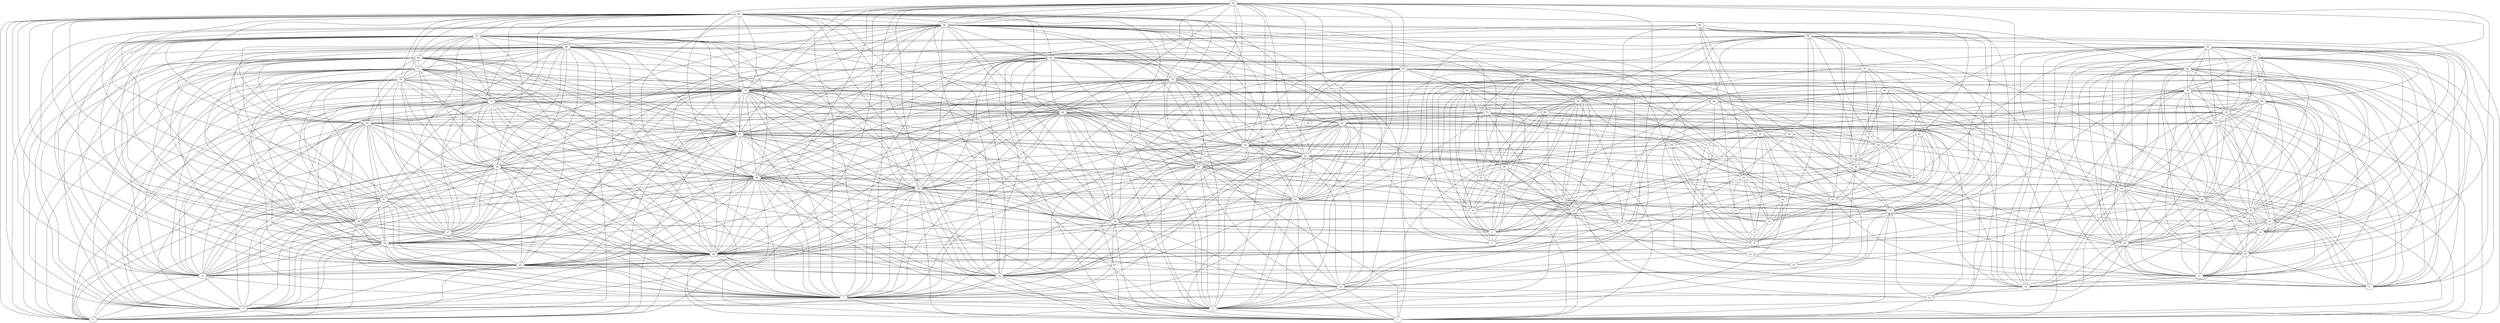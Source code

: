 digraph "sensornet-topology" {
label = "";
rankdir="BT";"0"->"5" [arrowhead = "both"] 
"0"->"13" [arrowhead = "both"] 
"0"->"21" [arrowhead = "both"] 
"0"->"24" [arrowhead = "both"] 
"0"->"26" [arrowhead = "both"] 
"0"->"27" [arrowhead = "both"] 
"0"->"38" [arrowhead = "both"] 
"0"->"39" [arrowhead = "both"] 
"0"->"41" [arrowhead = "both"] 
"0"->"45" [arrowhead = "both"] 
"0"->"55" [arrowhead = "both"] 
"0"->"63" [arrowhead = "both"] 
"0"->"71" [arrowhead = "both"] 
"0"->"74" [arrowhead = "both"] 
"0"->"76" [arrowhead = "both"] 
"0"->"77" [arrowhead = "both"] 
"0"->"88" [arrowhead = "both"] 
"0"->"89" [arrowhead = "both"] 
"0"->"90" [arrowhead = "both"] 
"0"->"91" [arrowhead = "both"] 
"0"->"95" [arrowhead = "both"] 
"1"->"2" [arrowhead = "both"] 
"1"->"7" [arrowhead = "both"] 
"1"->"12" [arrowhead = "both"] 
"1"->"14" [arrowhead = "both"] 
"1"->"16" [arrowhead = "both"] 
"1"->"23" [arrowhead = "both"] 
"1"->"28" [arrowhead = "both"] 
"1"->"37" [arrowhead = "both"] 
"1"->"40" [arrowhead = "both"] 
"1"->"42" [arrowhead = "both"] 
"1"->"43" [arrowhead = "both"] 
"1"->"47" [arrowhead = "both"] 
"1"->"52" [arrowhead = "both"] 
"1"->"62" [arrowhead = "both"] 
"1"->"64" [arrowhead = "both"] 
"1"->"66" [arrowhead = "both"] 
"1"->"73" [arrowhead = "both"] 
"1"->"77" [arrowhead = "both"] 
"1"->"78" [arrowhead = "both"] 
"1"->"84" [arrowhead = "both"] 
"1"->"87" [arrowhead = "both"] 
"1"->"90" [arrowhead = "both"] 
"1"->"93" [arrowhead = "both"] 
"1"->"97" [arrowhead = "both"] 
"1"->"98" [arrowhead = "both"] 
"2"->"7" [arrowhead = "both"] 
"2"->"14" [arrowhead = "both"] 
"2"->"16" [arrowhead = "both"] 
"2"->"24" [arrowhead = "both"] 
"2"->"28" [arrowhead = "both"] 
"2"->"29" [arrowhead = "both"] 
"2"->"37" [arrowhead = "both"] 
"2"->"40" [arrowhead = "both"] 
"2"->"43" [arrowhead = "both"] 
"2"->"45" [arrowhead = "both"] 
"2"->"47" [arrowhead = "both"] 
"2"->"49" [arrowhead = "both"] 
"2"->"51" [arrowhead = "both"] 
"2"->"57" [arrowhead = "both"] 
"2"->"59" [arrowhead = "both"] 
"2"->"64" [arrowhead = "both"] 
"2"->"66" [arrowhead = "both"] 
"2"->"74" [arrowhead = "both"] 
"2"->"78" [arrowhead = "both"] 
"2"->"87" [arrowhead = "both"] 
"2"->"90" [arrowhead = "both"] 
"2"->"91" [arrowhead = "both"] 
"2"->"93" [arrowhead = "both"] 
"2"->"95" [arrowhead = "both"] 
"2"->"97" [arrowhead = "both"] 
"3"->"4" [arrowhead = "both"] 
"3"->"20" [arrowhead = "both"] 
"3"->"30" [arrowhead = "both"] 
"3"->"33" [arrowhead = "both"] 
"3"->"42" [arrowhead = "both"] 
"3"->"54" [arrowhead = "both"] 
"3"->"83" [arrowhead = "both"] 
"3"->"86" [arrowhead = "both"] 
"3"->"92" [arrowhead = "both"] 
"4"->"18" [arrowhead = "both"] 
"4"->"20" [arrowhead = "both"] 
"4"->"23" [arrowhead = "both"] 
"4"->"33" [arrowhead = "both"] 
"4"->"42" [arrowhead = "both"] 
"4"->"45" [arrowhead = "both"] 
"4"->"53" [arrowhead = "both"] 
"4"->"65" [arrowhead = "both"] 
"4"->"68" [arrowhead = "both"] 
"4"->"70" [arrowhead = "both"] 
"4"->"83" [arrowhead = "both"] 
"4"->"89" [arrowhead = "both"] 
"4"->"92" [arrowhead = "both"] 
"4"->"99" [arrowhead = "both"] 
"5"->"7" [arrowhead = "both"] 
"5"->"13" [arrowhead = "both"] 
"5"->"16" [arrowhead = "both"] 
"5"->"21" [arrowhead = "both"] 
"5"->"23" [arrowhead = "both"] 
"5"->"24" [arrowhead = "both"] 
"5"->"26" [arrowhead = "both"] 
"5"->"27" [arrowhead = "both"] 
"5"->"38" [arrowhead = "both"] 
"5"->"39" [arrowhead = "both"] 
"5"->"41" [arrowhead = "both"] 
"5"->"43" [arrowhead = "both"] 
"5"->"45" [arrowhead = "both"] 
"5"->"57" [arrowhead = "both"] 
"5"->"63" [arrowhead = "both"] 
"5"->"66" [arrowhead = "both"] 
"5"->"71" [arrowhead = "both"] 
"5"->"74" [arrowhead = "both"] 
"5"->"76" [arrowhead = "both"] 
"5"->"77" [arrowhead = "both"] 
"5"->"88" [arrowhead = "both"] 
"5"->"89" [arrowhead = "both"] 
"5"->"91" [arrowhead = "both"] 
"5"->"93" [arrowhead = "both"] 
"5"->"95" [arrowhead = "both"] 
"6"->"17" [arrowhead = "both"] 
"6"->"19" [arrowhead = "both"] 
"6"->"24" [arrowhead = "both"] 
"6"->"29" [arrowhead = "both"] 
"6"->"32" [arrowhead = "both"] 
"6"->"34" [arrowhead = "both"] 
"6"->"35" [arrowhead = "both"] 
"6"->"36" [arrowhead = "both"] 
"6"->"44" [arrowhead = "both"] 
"6"->"61" [arrowhead = "both"] 
"6"->"67" [arrowhead = "both"] 
"6"->"69" [arrowhead = "both"] 
"6"->"79" [arrowhead = "both"] 
"6"->"82" [arrowhead = "both"] 
"6"->"84" [arrowhead = "both"] 
"6"->"85" [arrowhead = "both"] 
"6"->"87" [arrowhead = "both"] 
"6"->"94" [arrowhead = "both"] 
"7"->"13" [arrowhead = "both"] 
"7"->"14" [arrowhead = "both"] 
"7"->"16" [arrowhead = "both"] 
"7"->"21" [arrowhead = "both"] 
"7"->"24" [arrowhead = "both"] 
"7"->"26" [arrowhead = "both"] 
"7"->"27" [arrowhead = "both"] 
"7"->"28" [arrowhead = "both"] 
"7"->"38" [arrowhead = "both"] 
"7"->"39" [arrowhead = "both"] 
"7"->"40" [arrowhead = "both"] 
"7"->"41" [arrowhead = "both"] 
"7"->"43" [arrowhead = "both"] 
"7"->"45" [arrowhead = "both"] 
"7"->"47" [arrowhead = "both"] 
"7"->"51" [arrowhead = "both"] 
"7"->"52" [arrowhead = "both"] 
"7"->"55" [arrowhead = "both"] 
"7"->"56" [arrowhead = "both"] 
"7"->"63" [arrowhead = "both"] 
"7"->"64" [arrowhead = "both"] 
"7"->"66" [arrowhead = "both"] 
"7"->"71" [arrowhead = "both"] 
"7"->"74" [arrowhead = "both"] 
"7"->"76" [arrowhead = "both"] 
"7"->"77" [arrowhead = "both"] 
"7"->"78" [arrowhead = "both"] 
"7"->"88" [arrowhead = "both"] 
"7"->"89" [arrowhead = "both"] 
"7"->"90" [arrowhead = "both"] 
"7"->"93" [arrowhead = "both"] 
"7"->"95" [arrowhead = "both"] 
"7"->"97" [arrowhead = "both"] 
"8"->"9" [arrowhead = "both"] 
"8"->"11" [arrowhead = "both"] 
"8"->"28" [arrowhead = "both"] 
"8"->"31" [arrowhead = "both"] 
"8"->"33" [arrowhead = "both"] 
"8"->"49" [arrowhead = "both"] 
"8"->"59" [arrowhead = "both"] 
"8"->"61" [arrowhead = "both"] 
"8"->"81" [arrowhead = "both"] 
"8"->"89" [arrowhead = "both"] 
"8"->"99" [arrowhead = "both"] 
"9"->"11" [arrowhead = "both"] 
"9"->"43" [arrowhead = "both"] 
"9"->"58" [arrowhead = "both"] 
"9"->"61" [arrowhead = "both"] 
"10"->"22" [arrowhead = "both"] 
"10"->"34" [arrowhead = "both"] 
"10"->"56" [arrowhead = "both"] 
"10"->"61" [arrowhead = "both"] 
"10"->"72" [arrowhead = "both"] 
"10"->"82" [arrowhead = "both"] 
"11"->"23" [arrowhead = "both"] 
"11"->"48" [arrowhead = "both"] 
"11"->"49" [arrowhead = "both"] 
"11"->"58" [arrowhead = "both"] 
"11"->"59" [arrowhead = "both"] 
"11"->"73" [arrowhead = "both"] 
"11"->"86" [arrowhead = "both"] 
"11"->"92" [arrowhead = "both"] 
"11"->"98" [arrowhead = "both"] 
"11"->"99" [arrowhead = "both"] 
"12"->"14" [arrowhead = "both"] 
"12"->"15" [arrowhead = "both"] 
"12"->"37" [arrowhead = "both"] 
"12"->"51" [arrowhead = "both"] 
"12"->"64" [arrowhead = "both"] 
"12"->"71" [arrowhead = "both"] 
"12"->"87" [arrowhead = "both"] 
"13"->"21" [arrowhead = "both"] 
"13"->"23" [arrowhead = "both"] 
"13"->"24" [arrowhead = "both"] 
"13"->"26" [arrowhead = "both"] 
"13"->"27" [arrowhead = "both"] 
"13"->"38" [arrowhead = "both"] 
"13"->"39" [arrowhead = "both"] 
"13"->"41" [arrowhead = "both"] 
"13"->"45" [arrowhead = "both"] 
"13"->"55" [arrowhead = "both"] 
"13"->"57" [arrowhead = "both"] 
"13"->"70" [arrowhead = "both"] 
"13"->"71" [arrowhead = "both"] 
"13"->"73" [arrowhead = "both"] 
"13"->"74" [arrowhead = "both"] 
"13"->"76" [arrowhead = "both"] 
"13"->"77" [arrowhead = "both"] 
"13"->"78" [arrowhead = "both"] 
"13"->"88" [arrowhead = "both"] 
"13"->"89" [arrowhead = "both"] 
"13"->"91" [arrowhead = "both"] 
"13"->"95" [arrowhead = "both"] 
"14"->"16" [arrowhead = "both"] 
"14"->"18" [arrowhead = "both"] 
"14"->"28" [arrowhead = "both"] 
"14"->"37" [arrowhead = "both"] 
"14"->"40" [arrowhead = "both"] 
"14"->"47" [arrowhead = "both"] 
"14"->"51" [arrowhead = "both"] 
"14"->"52" [arrowhead = "both"] 
"14"->"55" [arrowhead = "both"] 
"14"->"57" [arrowhead = "both"] 
"14"->"62" [arrowhead = "both"] 
"14"->"66" [arrowhead = "both"] 
"14"->"78" [arrowhead = "both"] 
"14"->"87" [arrowhead = "both"] 
"14"->"90" [arrowhead = "both"] 
"14"->"97" [arrowhead = "both"] 
"15"->"17" [arrowhead = "both"] 
"15"->"19" [arrowhead = "both"] 
"15"->"23" [arrowhead = "both"] 
"15"->"29" [arrowhead = "both"] 
"15"->"32" [arrowhead = "both"] 
"15"->"35" [arrowhead = "both"] 
"15"->"44" [arrowhead = "both"] 
"15"->"51" [arrowhead = "both"] 
"15"->"62" [arrowhead = "both"] 
"15"->"67" [arrowhead = "both"] 
"15"->"69" [arrowhead = "both"] 
"15"->"73" [arrowhead = "both"] 
"15"->"79" [arrowhead = "both"] 
"15"->"81" [arrowhead = "both"] 
"15"->"82" [arrowhead = "both"] 
"15"->"85" [arrowhead = "both"] 
"15"->"94" [arrowhead = "both"] 
"15"->"96" [arrowhead = "both"] 
"16"->"21" [arrowhead = "both"] 
"16"->"24" [arrowhead = "both"] 
"16"->"28" [arrowhead = "both"] 
"16"->"34" [arrowhead = "both"] 
"16"->"40" [arrowhead = "both"] 
"16"->"43" [arrowhead = "both"] 
"16"->"45" [arrowhead = "both"] 
"16"->"47" [arrowhead = "both"] 
"16"->"51" [arrowhead = "both"] 
"16"->"52" [arrowhead = "both"] 
"16"->"55" [arrowhead = "both"] 
"16"->"57" [arrowhead = "both"] 
"16"->"64" [arrowhead = "both"] 
"16"->"71" [arrowhead = "both"] 
"16"->"74" [arrowhead = "both"] 
"16"->"78" [arrowhead = "both"] 
"16"->"84" [arrowhead = "both"] 
"16"->"90" [arrowhead = "both"] 
"16"->"93" [arrowhead = "both"] 
"16"->"95" [arrowhead = "both"] 
"16"->"97" [arrowhead = "both"] 
"16"->"99" [arrowhead = "both"] 
"17"->"18" [arrowhead = "both"] 
"17"->"19" [arrowhead = "both"] 
"17"->"21" [arrowhead = "both"] 
"17"->"29" [arrowhead = "both"] 
"17"->"30" [arrowhead = "both"] 
"17"->"32" [arrowhead = "both"] 
"17"->"35" [arrowhead = "both"] 
"17"->"37" [arrowhead = "both"] 
"17"->"44" [arrowhead = "both"] 
"17"->"56" [arrowhead = "both"] 
"17"->"65" [arrowhead = "both"] 
"17"->"69" [arrowhead = "both"] 
"17"->"79" [arrowhead = "both"] 
"17"->"80" [arrowhead = "both"] 
"17"->"82" [arrowhead = "both"] 
"17"->"85" [arrowhead = "both"] 
"17"->"94" [arrowhead = "both"] 
"18"->"20" [arrowhead = "both"] 
"18"->"37" [arrowhead = "both"] 
"18"->"44" [arrowhead = "both"] 
"18"->"48" [arrowhead = "both"] 
"18"->"54" [arrowhead = "both"] 
"18"->"64" [arrowhead = "both"] 
"18"->"70" [arrowhead = "both"] 
"18"->"98" [arrowhead = "both"] 
"19"->"29" [arrowhead = "both"] 
"19"->"30" [arrowhead = "both"] 
"19"->"32" [arrowhead = "both"] 
"19"->"35" [arrowhead = "both"] 
"19"->"36" [arrowhead = "both"] 
"19"->"44" [arrowhead = "both"] 
"19"->"56" [arrowhead = "both"] 
"19"->"65" [arrowhead = "both"] 
"19"->"67" [arrowhead = "both"] 
"19"->"79" [arrowhead = "both"] 
"19"->"80" [arrowhead = "both"] 
"19"->"82" [arrowhead = "both"] 
"19"->"85" [arrowhead = "both"] 
"19"->"94" [arrowhead = "both"] 
"20"->"33" [arrowhead = "both"] 
"20"->"42" [arrowhead = "both"] 
"20"->"43" [arrowhead = "both"] 
"20"->"48" [arrowhead = "both"] 
"20"->"53" [arrowhead = "both"] 
"20"->"54" [arrowhead = "both"] 
"20"->"68" [arrowhead = "both"] 
"20"->"83" [arrowhead = "both"] 
"20"->"92" [arrowhead = "both"] 
"20"->"98" [arrowhead = "both"] 
"21"->"24" [arrowhead = "both"] 
"21"->"26" [arrowhead = "both"] 
"21"->"27" [arrowhead = "both"] 
"21"->"36" [arrowhead = "both"] 
"21"->"38" [arrowhead = "both"] 
"21"->"39" [arrowhead = "both"] 
"21"->"41" [arrowhead = "both"] 
"21"->"43" [arrowhead = "both"] 
"21"->"45" [arrowhead = "both"] 
"21"->"55" [arrowhead = "both"] 
"21"->"57" [arrowhead = "both"] 
"21"->"63" [arrowhead = "both"] 
"21"->"66" [arrowhead = "both"] 
"21"->"67" [arrowhead = "both"] 
"21"->"74" [arrowhead = "both"] 
"21"->"76" [arrowhead = "both"] 
"21"->"77" [arrowhead = "both"] 
"21"->"80" [arrowhead = "both"] 
"21"->"88" [arrowhead = "both"] 
"21"->"89" [arrowhead = "both"] 
"21"->"91" [arrowhead = "both"] 
"21"->"93" [arrowhead = "both"] 
"21"->"95" [arrowhead = "both"] 
"22"->"26" [arrowhead = "both"] 
"22"->"32" [arrowhead = "both"] 
"22"->"36" [arrowhead = "both"] 
"22"->"60" [arrowhead = "both"] 
"22"->"73" [arrowhead = "both"] 
"23"->"33" [arrowhead = "both"] 
"23"->"40" [arrowhead = "both"] 
"23"->"47" [arrowhead = "both"] 
"23"->"51" [arrowhead = "both"] 
"23"->"54" [arrowhead = "both"] 
"23"->"61" [arrowhead = "both"] 
"23"->"63" [arrowhead = "both"] 
"23"->"65" [arrowhead = "both"] 
"23"->"90" [arrowhead = "both"] 
"24"->"26" [arrowhead = "both"] 
"24"->"27" [arrowhead = "both"] 
"24"->"28" [arrowhead = "both"] 
"24"->"38" [arrowhead = "both"] 
"24"->"39" [arrowhead = "both"] 
"24"->"40" [arrowhead = "both"] 
"24"->"41" [arrowhead = "both"] 
"24"->"43" [arrowhead = "both"] 
"24"->"44" [arrowhead = "both"] 
"24"->"45" [arrowhead = "both"] 
"24"->"46" [arrowhead = "both"] 
"24"->"47" [arrowhead = "both"] 
"24"->"52" [arrowhead = "both"] 
"24"->"55" [arrowhead = "both"] 
"24"->"56" [arrowhead = "both"] 
"24"->"57" [arrowhead = "both"] 
"24"->"63" [arrowhead = "both"] 
"24"->"66" [arrowhead = "both"] 
"24"->"70" [arrowhead = "both"] 
"24"->"71" [arrowhead = "both"] 
"24"->"76" [arrowhead = "both"] 
"24"->"77" [arrowhead = "both"] 
"24"->"78" [arrowhead = "both"] 
"24"->"88" [arrowhead = "both"] 
"24"->"89" [arrowhead = "both"] 
"24"->"90" [arrowhead = "both"] 
"24"->"91" [arrowhead = "both"] 
"24"->"93" [arrowhead = "both"] 
"24"->"95" [arrowhead = "both"] 
"24"->"97" [arrowhead = "both"] 
"25"->"36" [arrowhead = "both"] 
"25"->"46" [arrowhead = "both"] 
"25"->"48" [arrowhead = "both"] 
"25"->"52" [arrowhead = "both"] 
"25"->"75" [arrowhead = "both"] 
"25"->"85" [arrowhead = "both"] 
"25"->"86" [arrowhead = "both"] 
"25"->"96" [arrowhead = "both"] 
"26"->"27" [arrowhead = "both"] 
"26"->"38" [arrowhead = "both"] 
"26"->"39" [arrowhead = "both"] 
"26"->"41" [arrowhead = "both"] 
"26"->"45" [arrowhead = "both"] 
"26"->"55" [arrowhead = "both"] 
"26"->"57" [arrowhead = "both"] 
"26"->"63" [arrowhead = "both"] 
"26"->"71" [arrowhead = "both"] 
"26"->"72" [arrowhead = "both"] 
"26"->"74" [arrowhead = "both"] 
"26"->"77" [arrowhead = "both"] 
"26"->"88" [arrowhead = "both"] 
"26"->"89" [arrowhead = "both"] 
"26"->"90" [arrowhead = "both"] 
"26"->"91" [arrowhead = "both"] 
"26"->"95" [arrowhead = "both"] 
"26"->"99" [arrowhead = "both"] 
"27"->"38" [arrowhead = "both"] 
"27"->"39" [arrowhead = "both"] 
"27"->"41" [arrowhead = "both"] 
"27"->"45" [arrowhead = "both"] 
"27"->"55" [arrowhead = "both"] 
"27"->"57" [arrowhead = "both"] 
"27"->"63" [arrowhead = "both"] 
"27"->"71" [arrowhead = "both"] 
"27"->"74" [arrowhead = "both"] 
"27"->"76" [arrowhead = "both"] 
"27"->"84" [arrowhead = "both"] 
"27"->"88" [arrowhead = "both"] 
"27"->"89" [arrowhead = "both"] 
"27"->"91" [arrowhead = "both"] 
"27"->"95" [arrowhead = "both"] 
"28"->"37" [arrowhead = "both"] 
"28"->"40" [arrowhead = "both"] 
"28"->"43" [arrowhead = "both"] 
"28"->"45" [arrowhead = "both"] 
"28"->"47" [arrowhead = "both"] 
"28"->"51" [arrowhead = "both"] 
"28"->"52" [arrowhead = "both"] 
"28"->"57" [arrowhead = "both"] 
"28"->"58" [arrowhead = "both"] 
"28"->"64" [arrowhead = "both"] 
"28"->"66" [arrowhead = "both"] 
"28"->"74" [arrowhead = "both"] 
"28"->"77" [arrowhead = "both"] 
"28"->"83" [arrowhead = "both"] 
"28"->"87" [arrowhead = "both"] 
"28"->"88" [arrowhead = "both"] 
"28"->"90" [arrowhead = "both"] 
"28"->"93" [arrowhead = "both"] 
"28"->"95" [arrowhead = "both"] 
"28"->"97" [arrowhead = "both"] 
"29"->"30" [arrowhead = "both"] 
"29"->"32" [arrowhead = "both"] 
"29"->"35" [arrowhead = "both"] 
"29"->"37" [arrowhead = "both"] 
"29"->"38" [arrowhead = "both"] 
"29"->"44" [arrowhead = "both"] 
"29"->"52" [arrowhead = "both"] 
"29"->"56" [arrowhead = "both"] 
"29"->"65" [arrowhead = "both"] 
"29"->"67" [arrowhead = "both"] 
"29"->"69" [arrowhead = "both"] 
"29"->"80" [arrowhead = "both"] 
"29"->"82" [arrowhead = "both"] 
"29"->"85" [arrowhead = "both"] 
"29"->"94" [arrowhead = "both"] 
"30"->"32" [arrowhead = "both"] 
"30"->"35" [arrowhead = "both"] 
"30"->"44" [arrowhead = "both"] 
"30"->"47" [arrowhead = "both"] 
"30"->"67" [arrowhead = "both"] 
"30"->"69" [arrowhead = "both"] 
"30"->"74" [arrowhead = "both"] 
"30"->"79" [arrowhead = "both"] 
"30"->"82" [arrowhead = "both"] 
"30"->"85" [arrowhead = "both"] 
"30"->"94" [arrowhead = "both"] 
"30"->"97" [arrowhead = "both"] 
"31"->"34" [arrowhead = "both"] 
"31"->"49" [arrowhead = "both"] 
"31"->"58" [arrowhead = "both"] 
"31"->"99" [arrowhead = "both"] 
"32"->"33" [arrowhead = "both"] 
"32"->"35" [arrowhead = "both"] 
"32"->"44" [arrowhead = "both"] 
"32"->"56" [arrowhead = "both"] 
"32"->"65" [arrowhead = "both"] 
"32"->"67" [arrowhead = "both"] 
"32"->"69" [arrowhead = "both"] 
"32"->"79" [arrowhead = "both"] 
"32"->"80" [arrowhead = "both"] 
"32"->"85" [arrowhead = "both"] 
"32"->"94" [arrowhead = "both"] 
"33"->"36" [arrowhead = "both"] 
"33"->"42" [arrowhead = "both"] 
"33"->"53" [arrowhead = "both"] 
"33"->"54" [arrowhead = "both"] 
"33"->"68" [arrowhead = "both"] 
"33"->"70" [arrowhead = "both"] 
"33"->"92" [arrowhead = "both"] 
"34"->"36" [arrowhead = "both"] 
"34"->"42" [arrowhead = "both"] 
"34"->"56" [arrowhead = "both"] 
"34"->"60" [arrowhead = "both"] 
"34"->"62" [arrowhead = "both"] 
"34"->"66" [arrowhead = "both"] 
"34"->"86" [arrowhead = "both"] 
"34"->"92" [arrowhead = "both"] 
"34"->"93" [arrowhead = "both"] 
"35"->"40" [arrowhead = "both"] 
"35"->"44" [arrowhead = "both"] 
"35"->"56" [arrowhead = "both"] 
"35"->"65" [arrowhead = "both"] 
"35"->"67" [arrowhead = "both"] 
"35"->"69" [arrowhead = "both"] 
"35"->"79" [arrowhead = "both"] 
"35"->"80" [arrowhead = "both"] 
"35"->"82" [arrowhead = "both"] 
"35"->"94" [arrowhead = "both"] 
"35"->"98" [arrowhead = "both"] 
"36"->"46" [arrowhead = "both"] 
"36"->"66" [arrowhead = "both"] 
"36"->"69" [arrowhead = "both"] 
"36"->"75" [arrowhead = "both"] 
"36"->"84" [arrowhead = "both"] 
"36"->"96" [arrowhead = "both"] 
"37"->"40" [arrowhead = "both"] 
"37"->"47" [arrowhead = "both"] 
"37"->"51" [arrowhead = "both"] 
"37"->"52" [arrowhead = "both"] 
"37"->"62" [arrowhead = "both"] 
"37"->"64" [arrowhead = "both"] 
"37"->"68" [arrowhead = "both"] 
"37"->"78" [arrowhead = "both"] 
"37"->"79" [arrowhead = "both"] 
"37"->"90" [arrowhead = "both"] 
"37"->"93" [arrowhead = "both"] 
"37"->"97" [arrowhead = "both"] 
"38"->"39" [arrowhead = "both"] 
"38"->"41" [arrowhead = "both"] 
"38"->"45" [arrowhead = "both"] 
"38"->"55" [arrowhead = "both"] 
"38"->"57" [arrowhead = "both"] 
"38"->"63" [arrowhead = "both"] 
"38"->"71" [arrowhead = "both"] 
"38"->"74" [arrowhead = "both"] 
"38"->"76" [arrowhead = "both"] 
"38"->"77" [arrowhead = "both"] 
"38"->"79" [arrowhead = "both"] 
"38"->"89" [arrowhead = "both"] 
"38"->"91" [arrowhead = "both"] 
"38"->"95" [arrowhead = "both"] 
"39"->"41" [arrowhead = "both"] 
"39"->"43" [arrowhead = "both"] 
"39"->"55" [arrowhead = "both"] 
"39"->"57" [arrowhead = "both"] 
"39"->"63" [arrowhead = "both"] 
"39"->"71" [arrowhead = "both"] 
"39"->"74" [arrowhead = "both"] 
"39"->"76" [arrowhead = "both"] 
"39"->"77" [arrowhead = "both"] 
"39"->"88" [arrowhead = "both"] 
"39"->"91" [arrowhead = "both"] 
"39"->"93" [arrowhead = "both"] 
"40"->"43" [arrowhead = "both"] 
"40"->"45" [arrowhead = "both"] 
"40"->"47" [arrowhead = "both"] 
"40"->"51" [arrowhead = "both"] 
"40"->"52" [arrowhead = "both"] 
"40"->"57" [arrowhead = "both"] 
"40"->"64" [arrowhead = "both"] 
"40"->"66" [arrowhead = "both"] 
"40"->"73" [arrowhead = "both"] 
"40"->"74" [arrowhead = "both"] 
"40"->"78" [arrowhead = "both"] 
"40"->"87" [arrowhead = "both"] 
"40"->"93" [arrowhead = "both"] 
"40"->"95" [arrowhead = "both"] 
"40"->"96" [arrowhead = "both"] 
"40"->"97" [arrowhead = "both"] 
"41"->"43" [arrowhead = "both"] 
"41"->"45" [arrowhead = "both"] 
"41"->"55" [arrowhead = "both"] 
"41"->"57" [arrowhead = "both"] 
"41"->"63" [arrowhead = "both"] 
"41"->"71" [arrowhead = "both"] 
"41"->"74" [arrowhead = "both"] 
"41"->"76" [arrowhead = "both"] 
"41"->"77" [arrowhead = "both"] 
"41"->"88" [arrowhead = "both"] 
"41"->"89" [arrowhead = "both"] 
"41"->"93" [arrowhead = "both"] 
"41"->"95" [arrowhead = "both"] 
"42"->"45" [arrowhead = "both"] 
"42"->"53" [arrowhead = "both"] 
"42"->"54" [arrowhead = "both"] 
"42"->"70" [arrowhead = "both"] 
"42"->"83" [arrowhead = "both"] 
"42"->"84" [arrowhead = "both"] 
"43"->"45" [arrowhead = "both"] 
"43"->"47" [arrowhead = "both"] 
"43"->"51" [arrowhead = "both"] 
"43"->"52" [arrowhead = "both"] 
"43"->"55" [arrowhead = "both"] 
"43"->"57" [arrowhead = "both"] 
"43"->"66" [arrowhead = "both"] 
"43"->"71" [arrowhead = "both"] 
"43"->"74" [arrowhead = "both"] 
"43"->"78" [arrowhead = "both"] 
"43"->"89" [arrowhead = "both"] 
"43"->"90" [arrowhead = "both"] 
"43"->"91" [arrowhead = "both"] 
"43"->"95" [arrowhead = "both"] 
"43"->"97" [arrowhead = "both"] 
"43"->"98" [arrowhead = "both"] 
"44"->"45" [arrowhead = "both"] 
"44"->"48" [arrowhead = "both"] 
"44"->"56" [arrowhead = "both"] 
"44"->"65" [arrowhead = "both"] 
"44"->"67" [arrowhead = "both"] 
"44"->"69" [arrowhead = "both"] 
"44"->"74" [arrowhead = "both"] 
"44"->"79" [arrowhead = "both"] 
"44"->"80" [arrowhead = "both"] 
"44"->"82" [arrowhead = "both"] 
"44"->"85" [arrowhead = "both"] 
"44"->"98" [arrowhead = "both"] 
"45"->"47" [arrowhead = "both"] 
"45"->"52" [arrowhead = "both"] 
"45"->"55" [arrowhead = "both"] 
"45"->"57" [arrowhead = "both"] 
"45"->"63" [arrowhead = "both"] 
"45"->"66" [arrowhead = "both"] 
"45"->"71" [arrowhead = "both"] 
"45"->"74" [arrowhead = "both"] 
"45"->"76" [arrowhead = "both"] 
"45"->"77" [arrowhead = "both"] 
"45"->"78" [arrowhead = "both"] 
"45"->"88" [arrowhead = "both"] 
"45"->"90" [arrowhead = "both"] 
"45"->"91" [arrowhead = "both"] 
"45"->"92" [arrowhead = "both"] 
"45"->"93" [arrowhead = "both"] 
"45"->"97" [arrowhead = "both"] 
"46"->"48" [arrowhead = "both"] 
"46"->"72" [arrowhead = "both"] 
"46"->"75" [arrowhead = "both"] 
"46"->"79" [arrowhead = "both"] 
"46"->"86" [arrowhead = "both"] 
"46"->"98" [arrowhead = "both"] 
"47"->"51" [arrowhead = "both"] 
"47"->"52" [arrowhead = "both"] 
"47"->"57" [arrowhead = "both"] 
"47"->"64" [arrowhead = "both"] 
"47"->"66" [arrowhead = "both"] 
"47"->"74" [arrowhead = "both"] 
"47"->"78" [arrowhead = "both"] 
"47"->"87" [arrowhead = "both"] 
"47"->"90" [arrowhead = "both"] 
"47"->"93" [arrowhead = "both"] 
"47"->"95" [arrowhead = "both"] 
"48"->"61" [arrowhead = "both"] 
"48"->"68" [arrowhead = "both"] 
"48"->"70" [arrowhead = "both"] 
"48"->"75" [arrowhead = "both"] 
"48"->"81" [arrowhead = "both"] 
"48"->"94" [arrowhead = "both"] 
"48"->"96" [arrowhead = "both"] 
"49"->"58" [arrowhead = "both"] 
"49"->"61" [arrowhead = "both"] 
"49"->"73" [arrowhead = "both"] 
"49"->"81" [arrowhead = "both"] 
"50"->"73" [arrowhead = "both"] 
"51"->"52" [arrowhead = "both"] 
"51"->"57" [arrowhead = "both"] 
"51"->"59" [arrowhead = "both"] 
"51"->"62" [arrowhead = "both"] 
"51"->"64" [arrowhead = "both"] 
"51"->"66" [arrowhead = "both"] 
"51"->"73" [arrowhead = "both"] 
"51"->"78" [arrowhead = "both"] 
"51"->"87" [arrowhead = "both"] 
"51"->"90" [arrowhead = "both"] 
"51"->"93" [arrowhead = "both"] 
"51"->"97" [arrowhead = "both"] 
"52"->"57" [arrowhead = "both"] 
"52"->"62" [arrowhead = "both"] 
"52"->"64" [arrowhead = "both"] 
"52"->"66" [arrowhead = "both"] 
"52"->"74" [arrowhead = "both"] 
"52"->"75" [arrowhead = "both"] 
"52"->"78" [arrowhead = "both"] 
"52"->"79" [arrowhead = "both"] 
"52"->"87" [arrowhead = "both"] 
"52"->"90" [arrowhead = "both"] 
"52"->"93" [arrowhead = "both"] 
"52"->"95" [arrowhead = "both"] 
"52"->"97" [arrowhead = "both"] 
"53"->"54" [arrowhead = "both"] 
"53"->"70" [arrowhead = "both"] 
"53"->"83" [arrowhead = "both"] 
"53"->"92" [arrowhead = "both"] 
"53"->"98" [arrowhead = "both"] 
"54"->"68" [arrowhead = "both"] 
"54"->"70" [arrowhead = "both"] 
"54"->"73" [arrowhead = "both"] 
"54"->"83" [arrowhead = "both"] 
"54"->"91" [arrowhead = "both"] 
"54"->"92" [arrowhead = "both"] 
"55"->"57" [arrowhead = "both"] 
"55"->"63" [arrowhead = "both"] 
"55"->"66" [arrowhead = "both"] 
"55"->"67" [arrowhead = "both"] 
"55"->"71" [arrowhead = "both"] 
"55"->"74" [arrowhead = "both"] 
"55"->"76" [arrowhead = "both"] 
"55"->"77" [arrowhead = "both"] 
"55"->"88" [arrowhead = "both"] 
"55"->"89" [arrowhead = "both"] 
"55"->"91" [arrowhead = "both"] 
"55"->"93" [arrowhead = "both"] 
"55"->"95" [arrowhead = "both"] 
"56"->"67" [arrowhead = "both"] 
"56"->"69" [arrowhead = "both"] 
"56"->"74" [arrowhead = "both"] 
"56"->"79" [arrowhead = "both"] 
"56"->"82" [arrowhead = "both"] 
"56"->"84" [arrowhead = "both"] 
"56"->"85" [arrowhead = "both"] 
"56"->"94" [arrowhead = "both"] 
"57"->"63" [arrowhead = "both"] 
"57"->"64" [arrowhead = "both"] 
"57"->"66" [arrowhead = "both"] 
"57"->"71" [arrowhead = "both"] 
"57"->"74" [arrowhead = "both"] 
"57"->"76" [arrowhead = "both"] 
"57"->"77" [arrowhead = "both"] 
"57"->"78" [arrowhead = "both"] 
"57"->"88" [arrowhead = "both"] 
"57"->"89" [arrowhead = "both"] 
"57"->"90" [arrowhead = "both"] 
"57"->"91" [arrowhead = "both"] 
"57"->"93" [arrowhead = "both"] 
"57"->"95" [arrowhead = "both"] 
"57"->"97" [arrowhead = "both"] 
"58"->"59" [arrowhead = "both"] 
"58"->"61" [arrowhead = "both"] 
"58"->"78" [arrowhead = "both"] 
"58"->"81" [arrowhead = "both"] 
"58"->"99" [arrowhead = "both"] 
"59"->"61" [arrowhead = "both"] 
"59"->"93" [arrowhead = "both"] 
"60"->"72" [arrowhead = "both"] 
"60"->"83" [arrowhead = "both"] 
"60"->"84" [arrowhead = "both"] 
"61"->"73" [arrowhead = "both"] 
"61"->"84" [arrowhead = "both"] 
"61"->"98" [arrowhead = "both"] 
"61"->"99" [arrowhead = "both"] 
"62"->"64" [arrowhead = "both"] 
"62"->"65" [arrowhead = "both"] 
"62"->"87" [arrowhead = "both"] 
"63"->"71" [arrowhead = "both"] 
"63"->"73" [arrowhead = "both"] 
"63"->"74" [arrowhead = "both"] 
"63"->"76" [arrowhead = "both"] 
"63"->"77" [arrowhead = "both"] 
"63"->"88" [arrowhead = "both"] 
"63"->"89" [arrowhead = "both"] 
"63"->"91" [arrowhead = "both"] 
"63"->"95" [arrowhead = "both"] 
"63"->"98" [arrowhead = "both"] 
"64"->"66" [arrowhead = "both"] 
"64"->"67" [arrowhead = "both"] 
"64"->"68" [arrowhead = "both"] 
"64"->"78" [arrowhead = "both"] 
"64"->"87" [arrowhead = "both"] 
"64"->"90" [arrowhead = "both"] 
"64"->"97" [arrowhead = "both"] 
"65"->"67" [arrowhead = "both"] 
"65"->"69" [arrowhead = "both"] 
"65"->"73" [arrowhead = "both"] 
"65"->"79" [arrowhead = "both"] 
"65"->"82" [arrowhead = "both"] 
"65"->"85" [arrowhead = "both"] 
"65"->"94" [arrowhead = "both"] 
"66"->"71" [arrowhead = "both"] 
"66"->"74" [arrowhead = "both"] 
"66"->"78" [arrowhead = "both"] 
"66"->"84" [arrowhead = "both"] 
"66"->"90" [arrowhead = "both"] 
"66"->"93" [arrowhead = "both"] 
"66"->"95" [arrowhead = "both"] 
"66"->"97" [arrowhead = "both"] 
"67"->"69" [arrowhead = "both"] 
"67"->"71" [arrowhead = "both"] 
"67"->"79" [arrowhead = "both"] 
"67"->"80" [arrowhead = "both"] 
"67"->"82" [arrowhead = "both"] 
"67"->"85" [arrowhead = "both"] 
"67"->"94" [arrowhead = "both"] 
"68"->"70" [arrowhead = "both"] 
"68"->"87" [arrowhead = "both"] 
"68"->"98" [arrowhead = "both"] 
"69"->"79" [arrowhead = "both"] 
"69"->"80" [arrowhead = "both"] 
"69"->"82" [arrowhead = "both"] 
"69"->"85" [arrowhead = "both"] 
"69"->"86" [arrowhead = "both"] 
"69"->"94" [arrowhead = "both"] 
"70"->"80" [arrowhead = "both"] 
"70"->"83" [arrowhead = "both"] 
"70"->"92" [arrowhead = "both"] 
"70"->"94" [arrowhead = "both"] 
"70"->"98" [arrowhead = "both"] 
"71"->"74" [arrowhead = "both"] 
"71"->"76" [arrowhead = "both"] 
"71"->"77" [arrowhead = "both"] 
"71"->"88" [arrowhead = "both"] 
"71"->"89" [arrowhead = "both"] 
"71"->"91" [arrowhead = "both"] 
"71"->"93" [arrowhead = "both"] 
"71"->"95" [arrowhead = "both"] 
"72"->"76" [arrowhead = "both"] 
"72"->"79" [arrowhead = "both"] 
"73"->"90" [arrowhead = "both"] 
"74"->"76" [arrowhead = "both"] 
"74"->"77" [arrowhead = "both"] 
"74"->"78" [arrowhead = "both"] 
"74"->"88" [arrowhead = "both"] 
"74"->"89" [arrowhead = "both"] 
"74"->"90" [arrowhead = "both"] 
"74"->"91" [arrowhead = "both"] 
"74"->"93" [arrowhead = "both"] 
"74"->"94" [arrowhead = "both"] 
"74"->"95" [arrowhead = "both"] 
"74"->"97" [arrowhead = "both"] 
"75"->"86" [arrowhead = "both"] 
"75"->"96" [arrowhead = "both"] 
"75"->"98" [arrowhead = "both"] 
"76"->"77" [arrowhead = "both"] 
"76"->"88" [arrowhead = "both"] 
"76"->"89" [arrowhead = "both"] 
"76"->"91" [arrowhead = "both"] 
"76"->"95" [arrowhead = "both"] 
"77"->"88" [arrowhead = "both"] 
"77"->"89" [arrowhead = "both"] 
"77"->"91" [arrowhead = "both"] 
"77"->"95" [arrowhead = "both"] 
"78"->"87" [arrowhead = "both"] 
"78"->"88" [arrowhead = "both"] 
"78"->"90" [arrowhead = "both"] 
"78"->"93" [arrowhead = "both"] 
"78"->"95" [arrowhead = "both"] 
"78"->"97" [arrowhead = "both"] 
"79"->"80" [arrowhead = "both"] 
"79"->"82" [arrowhead = "both"] 
"79"->"85" [arrowhead = "both"] 
"79"->"87" [arrowhead = "both"] 
"79"->"94" [arrowhead = "both"] 
"80"->"82" [arrowhead = "both"] 
"80"->"85" [arrowhead = "both"] 
"80"->"94" [arrowhead = "both"] 
"81"->"99" [arrowhead = "both"] 
"82"->"85" [arrowhead = "both"] 
"82"->"89" [arrowhead = "both"] 
"82"->"94" [arrowhead = "both"] 
"82"->"95" [arrowhead = "both"] 
"83"->"87" [arrowhead = "both"] 
"83"->"92" [arrowhead = "both"] 
"84"->"86" [arrowhead = "both"] 
"84"->"92" [arrowhead = "both"] 
"84"->"93" [arrowhead = "both"] 
"85"->"94" [arrowhead = "both"] 
"85"->"97" [arrowhead = "both"] 
"86"->"96" [arrowhead = "both"] 
"87"->"90" [arrowhead = "both"] 
"87"->"97" [arrowhead = "both"] 
"88"->"89" [arrowhead = "both"] 
"88"->"91" [arrowhead = "both"] 
"88"->"95" [arrowhead = "both"] 
"89"->"91" [arrowhead = "both"] 
"89"->"93" [arrowhead = "both"] 
"90"->"93" [arrowhead = "both"] 
"90"->"95" [arrowhead = "both"] 
"90"->"97" [arrowhead = "both"] 
"91"->"93" [arrowhead = "both"] 
"91"->"95" [arrowhead = "both"] 
"92"->"95" [arrowhead = "both"] 
"92"->"96" [arrowhead = "both"] 
"93"->"95" [arrowhead = "both"] 
"93"->"97" [arrowhead = "both"] 
"94"->"98" [arrowhead = "both"] 
"95"->"97" [arrowhead = "both"] 
"96"->"98" [arrowhead = "both"] 
"98"->"99" [arrowhead = "both"] 
}